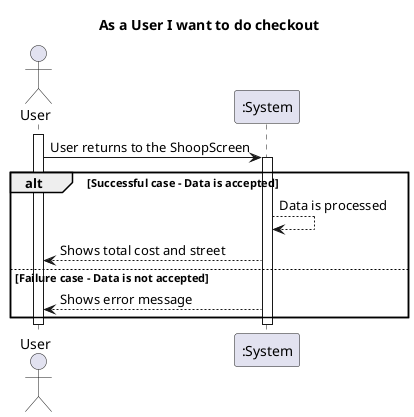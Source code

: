 @startuml
actor User as MD
title As a User I want to do checkout
activate MD

MD -> ":System" : User returns to the ShoopScreen
activate ":System"

alt Successful case - Data is accepted
    ":System" --> ":System" : Data is processed
    ":System" --> MD : Shows total cost and street
else Failure case - Data is not accepted
    ":System" --> MD : Shows error message
end

deactivate ":System"
deactivate MD
@enduml
